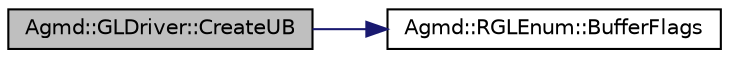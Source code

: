 digraph "Agmd::GLDriver::CreateUB"
{
  edge [fontname="Helvetica",fontsize="10",labelfontname="Helvetica",labelfontsize="10"];
  node [fontname="Helvetica",fontsize="10",shape=record];
  rankdir="LR";
  Node1 [label="Agmd::GLDriver::CreateUB",height=0.2,width=0.4,color="black", fillcolor="grey75", style="filled" fontcolor="black"];
  Node1 -> Node2 [color="midnightblue",fontsize="10",style="solid",fontname="Helvetica"];
  Node2 [label="Agmd::RGLEnum::BufferFlags",height=0.2,width=0.4,color="black", fillcolor="white", style="filled",URL="$class_agmd_1_1_r_g_l_enum.html#a360b3e2470edec20e1844f544d6d8a21"];
}
